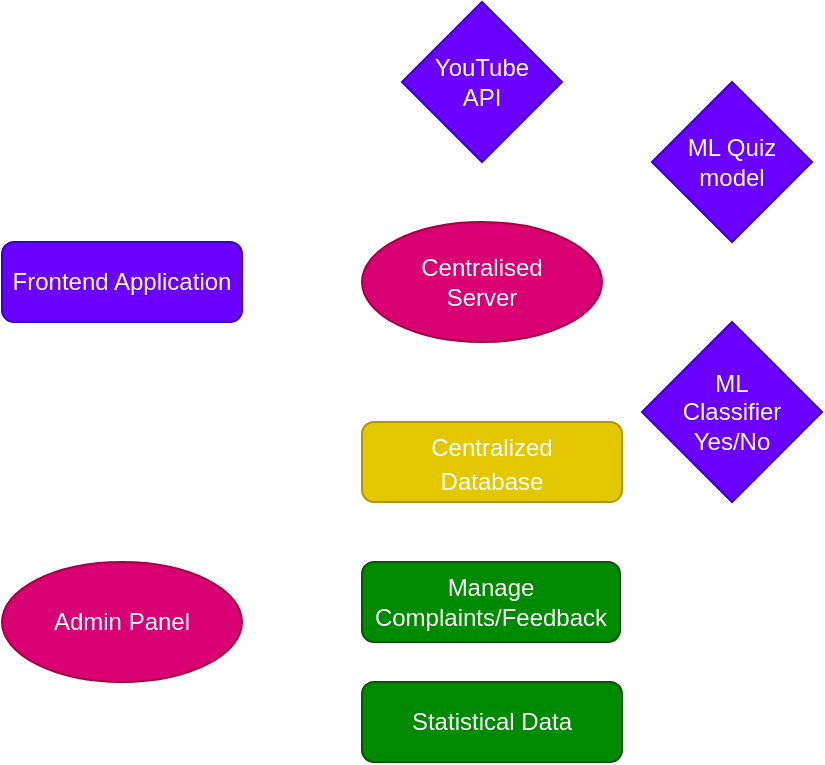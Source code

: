<mxfile>
    <diagram id="JZjeosmMhwT-NBzIWQAe" name="Page-1">
        <mxGraphModel dx="741" dy="567" grid="1" gridSize="10" guides="1" tooltips="1" connect="1" arrows="1" fold="1" page="1" pageScale="1" pageWidth="850" pageHeight="1100" math="0" shadow="0">
            <root>
                <mxCell id="0"/>
                <mxCell id="1" parent="0"/>
                <mxCell id="2" value="" style="edgeStyle=none;html=1;strokeColor=#FFFFFF;" parent="1" source="3" target="7" edge="1">
                    <mxGeometry relative="1" as="geometry"/>
                </mxCell>
                <mxCell id="3" value="Frontend Application" style="whiteSpace=wrap;html=1;rounded=1;fillColor=#6a00ff;fontColor=#ffffff;strokeColor=#3700CC;gradientDirection=south;gradientColor=none;" parent="1" vertex="1">
                    <mxGeometry x="50" y="680" width="120" height="40" as="geometry"/>
                </mxCell>
                <mxCell id="6" style="edgeStyle=none;html=1;fontSize=14;strokeColor=#FFFFFF;" parent="1" source="7" target="14" edge="1">
                    <mxGeometry relative="1" as="geometry"/>
                </mxCell>
                <mxCell id="17" style="edgeStyle=none;html=1;exitX=1;exitY=0;exitDx=0;exitDy=0;strokeColor=#FFFFFF;" parent="1" source="7" target="11" edge="1">
                    <mxGeometry relative="1" as="geometry"/>
                </mxCell>
                <mxCell id="19" style="edgeStyle=none;html=1;exitX=1;exitY=1;exitDx=0;exitDy=0;entryX=0;entryY=0;entryDx=0;entryDy=0;strokeColor=#FFFFFF;" parent="1" source="7" target="9" edge="1">
                    <mxGeometry relative="1" as="geometry"/>
                </mxCell>
                <mxCell id="33" style="edgeStyle=none;html=1;entryX=0.5;entryY=1;entryDx=0;entryDy=0;strokeColor=#FFFFFF;" parent="1" source="7" target="32" edge="1">
                    <mxGeometry relative="1" as="geometry"/>
                </mxCell>
                <mxCell id="7" value="Centralised&lt;br&gt;Server" style="ellipse;whiteSpace=wrap;html=1;fillColor=#d80073;fontColor=#ffffff;strokeColor=#A50040;gradientColor=none;" parent="1" vertex="1">
                    <mxGeometry x="230" y="670" width="120" height="60" as="geometry"/>
                </mxCell>
                <mxCell id="9" value="ML&lt;br&gt;Classifier&lt;br&gt;Yes/No" style="rhombus;whiteSpace=wrap;html=1;fillColor=#6a00ff;fontColor=#ffffff;strokeColor=#3700CC;gradientColor=none;" parent="1" vertex="1">
                    <mxGeometry x="370" y="720" width="90" height="90" as="geometry"/>
                </mxCell>
                <mxCell id="11" value="ML Quiz model" style="rhombus;whiteSpace=wrap;html=1;fillColor=#6a00ff;fontColor=#ffffff;strokeColor=#3700CC;gradientColor=none;" parent="1" vertex="1">
                    <mxGeometry x="375" y="600" width="80" height="80" as="geometry"/>
                </mxCell>
                <mxCell id="14" value="&lt;font style=&quot;font-size: 12px&quot; color=&quot;#ffffff&quot;&gt;Centralized&lt;br&gt;Database&lt;/font&gt;" style="whiteSpace=wrap;html=1;fontSize=14;fillColor=#e3c800;fontColor=#000000;strokeColor=#B09500;gradientColor=none;rounded=1;" parent="1" vertex="1">
                    <mxGeometry x="230" y="770" width="130" height="40" as="geometry"/>
                </mxCell>
                <mxCell id="30" style="edgeStyle=none;html=1;fontSize=12;fontColor=#FFFFFF;strokeColor=#FFFFFF;" parent="1" source="20" target="21" edge="1">
                    <mxGeometry relative="1" as="geometry"/>
                </mxCell>
                <mxCell id="31" style="edgeStyle=none;html=1;entryX=0;entryY=0.5;entryDx=0;entryDy=0;fontSize=12;fontColor=#FFFFFF;strokeColor=#FFFFFF;" parent="1" source="20" target="22" edge="1">
                    <mxGeometry relative="1" as="geometry"/>
                </mxCell>
                <mxCell id="34" style="edgeStyle=none;html=1;exitX=1;exitY=0;exitDx=0;exitDy=0;entryX=0;entryY=1;entryDx=0;entryDy=0;strokeColor=#FFFFFF;" edge="1" parent="1" source="20" target="14">
                    <mxGeometry relative="1" as="geometry"/>
                </mxCell>
                <mxCell id="20" value="Admin Panel" style="ellipse;whiteSpace=wrap;html=1;fillColor=#d80073;fontColor=#ffffff;strokeColor=#A50040;gradientColor=none;" parent="1" vertex="1">
                    <mxGeometry x="50" y="840" width="120" height="60" as="geometry"/>
                </mxCell>
                <mxCell id="21" value="Manage Complaints/Feedback" style="whiteSpace=wrap;html=1;rounded=1;fillColor=#008a00;fontColor=#ffffff;strokeColor=#005700;gradientDirection=south;" parent="1" vertex="1">
                    <mxGeometry x="230" y="840" width="129" height="40" as="geometry"/>
                </mxCell>
                <mxCell id="22" value="Statistical Data" style="whiteSpace=wrap;html=1;rounded=1;fillColor=#008a00;fontColor=#ffffff;strokeColor=#005700;gradientDirection=south;" parent="1" vertex="1">
                    <mxGeometry x="230" y="900" width="130" height="40" as="geometry"/>
                </mxCell>
                <mxCell id="32" value="YouTube&lt;br&gt;API" style="rhombus;whiteSpace=wrap;html=1;fillColor=#6a00ff;fontColor=#ffffff;strokeColor=#3700CC;gradientColor=none;" parent="1" vertex="1">
                    <mxGeometry x="250" y="560" width="80" height="80" as="geometry"/>
                </mxCell>
            </root>
        </mxGraphModel>
    </diagram>
</mxfile>